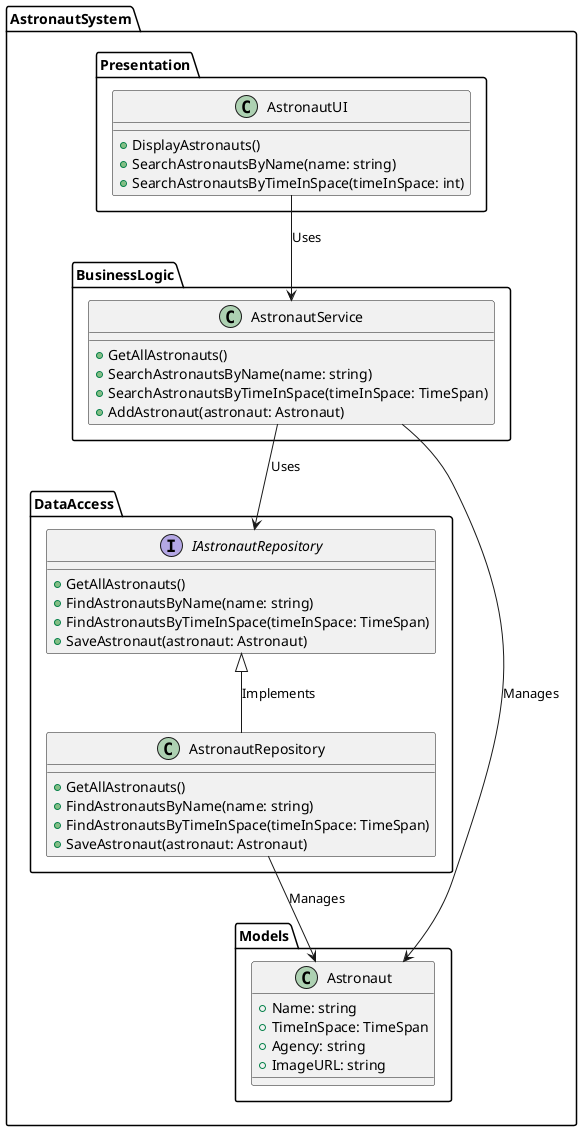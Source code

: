 @startuml

package "AstronautSystem" {

    package "Presentation" {
        class AstronautUI {
            + DisplayAstronauts()
            + SearchAstronautsByName(name: string)
            + SearchAstronautsByTimeInSpace(timeInSpace: int)
        }
    }

    package "BusinessLogic" {
        class AstronautService {
            + GetAllAstronauts()
            + SearchAstronautsByName(name: string)
            + SearchAstronautsByTimeInSpace(timeInSpace: TimeSpan)
            + AddAstronaut(astronaut: Astronaut)
        }
    }

    package "DataAccess" {
        interface IAstronautRepository {
            + GetAllAstronauts()
            + FindAstronautsByName(name: string)
            + FindAstronautsByTimeInSpace(timeInSpace: TimeSpan)
            + SaveAstronaut(astronaut: Astronaut)
        }

        class AstronautRepository {
            + GetAllAstronauts()
            + FindAstronautsByName(name: string)
            + FindAstronautsByTimeInSpace(timeInSpace: TimeSpan)
            + SaveAstronaut(astronaut: Astronaut)
        }
    }

    package "Models" {
        class Astronaut {
            + Name: string
            + TimeInSpace: TimeSpan
            + Agency: string
            + ImageURL: string
        }
    }

    AstronautUI --> AstronautService : Uses
    AstronautService --> IAstronautRepository : Uses
    IAstronautRepository <|-- AstronautRepository : Implements
    AstronautService --> Astronaut : Manages
    AstronautRepository --> Astronaut : Manages
}

@enduml
